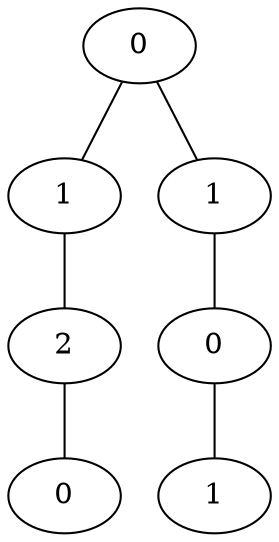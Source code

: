 graph {
a0[label=0];
a1[label=1];
a2[label=2];
a3[label=0];
a4[label=1];
a5[label=0];
a6[label=1];
a0 -- a1;
a0 -- a4;
a1 -- a2;
a2 -- a3;
a4 -- a5;
a5 -- a6;
}
